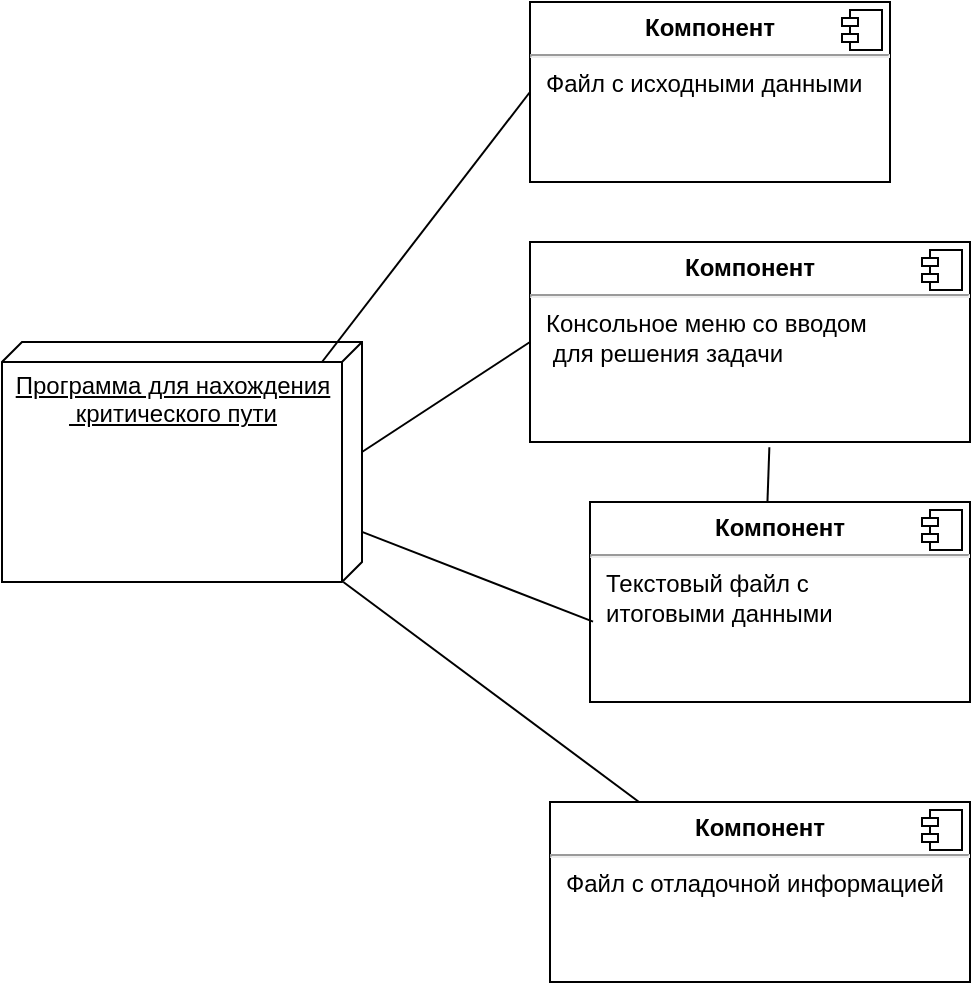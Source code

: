 <mxfile version="14.8.4" type="github"><diagram id="C5RBs43oDa-KdzZeNtuy" name="Page-1"><mxGraphModel dx="1038" dy="521" grid="1" gridSize="10" guides="1" tooltips="1" connect="1" arrows="1" fold="1" page="1" pageScale="1" pageWidth="827" pageHeight="1169" math="0" shadow="0"><root><mxCell id="WIyWlLk6GJQsqaUBKTNV-0"/><mxCell id="WIyWlLk6GJQsqaUBKTNV-1" parent="WIyWlLk6GJQsqaUBKTNV-0"/><mxCell id="NEPZLvmWdOHyEGDGecH2-66" value="Программа для нахождения&lt;br&gt;&amp;nbsp;критического пути" style="verticalAlign=top;align=center;spacingTop=8;spacingLeft=2;spacingRight=12;shape=cube;size=10;direction=south;fontStyle=4;html=1;" vertex="1" parent="WIyWlLk6GJQsqaUBKTNV-1"><mxGeometry x="60" y="250" width="180" height="120" as="geometry"/></mxCell><mxCell id="NEPZLvmWdOHyEGDGecH2-68" value="&lt;p style=&quot;margin: 0px ; margin-top: 6px ; text-align: center&quot;&gt;&lt;b&gt;Компонент&lt;/b&gt;&lt;/p&gt;&lt;hr&gt;&lt;p style=&quot;margin: 0px ; margin-left: 8px&quot;&gt;Файл с исходными данными&lt;/p&gt;" style="align=left;overflow=fill;html=1;dropTarget=0;" vertex="1" parent="WIyWlLk6GJQsqaUBKTNV-1"><mxGeometry x="324" y="80" width="180" height="90" as="geometry"/></mxCell><mxCell id="NEPZLvmWdOHyEGDGecH2-69" value="" style="shape=component;jettyWidth=8;jettyHeight=4;" vertex="1" parent="NEPZLvmWdOHyEGDGecH2-68"><mxGeometry x="1" width="20" height="20" relative="1" as="geometry"><mxPoint x="-24" y="4" as="offset"/></mxGeometry></mxCell><mxCell id="NEPZLvmWdOHyEGDGecH2-70" value="&lt;p style=&quot;margin: 0px ; margin-top: 6px ; text-align: center&quot;&gt;&lt;b&gt;Компонент&lt;/b&gt;&lt;/p&gt;&lt;hr&gt;&lt;p style=&quot;margin: 0px ; margin-left: 8px&quot;&gt;Текстовый файл с&amp;nbsp;&lt;/p&gt;&lt;p style=&quot;margin: 0px ; margin-left: 8px&quot;&gt;итоговыми данными&lt;/p&gt;" style="align=left;overflow=fill;html=1;dropTarget=0;" vertex="1" parent="WIyWlLk6GJQsqaUBKTNV-1"><mxGeometry x="354" y="330" width="190" height="100" as="geometry"/></mxCell><mxCell id="NEPZLvmWdOHyEGDGecH2-71" value="" style="shape=component;jettyWidth=8;jettyHeight=4;" vertex="1" parent="NEPZLvmWdOHyEGDGecH2-70"><mxGeometry x="1" width="20" height="20" relative="1" as="geometry"><mxPoint x="-24" y="4" as="offset"/></mxGeometry></mxCell><mxCell id="NEPZLvmWdOHyEGDGecH2-72" value="&lt;p style=&quot;margin: 0px ; margin-top: 6px ; text-align: center&quot;&gt;&lt;b&gt;Компонент&lt;/b&gt;&lt;/p&gt;&lt;hr&gt;&lt;p style=&quot;margin: 0px ; margin-left: 8px&quot;&gt;Консольное меню со вводом&lt;/p&gt;&lt;p style=&quot;margin: 0px ; margin-left: 8px&quot;&gt;&amp;nbsp;для решения задачи&lt;/p&gt;" style="align=left;overflow=fill;html=1;dropTarget=0;" vertex="1" parent="WIyWlLk6GJQsqaUBKTNV-1"><mxGeometry x="324" y="200" width="220" height="100" as="geometry"/></mxCell><mxCell id="NEPZLvmWdOHyEGDGecH2-73" value="" style="shape=component;jettyWidth=8;jettyHeight=4;" vertex="1" parent="NEPZLvmWdOHyEGDGecH2-72"><mxGeometry x="1" width="20" height="20" relative="1" as="geometry"><mxPoint x="-24" y="4" as="offset"/></mxGeometry></mxCell><mxCell id="NEPZLvmWdOHyEGDGecH2-76" value="&lt;p style=&quot;margin: 0px ; margin-top: 6px ; text-align: center&quot;&gt;&lt;b&gt;Компонент&lt;/b&gt;&lt;/p&gt;&lt;hr&gt;&lt;p style=&quot;margin: 0px ; margin-left: 8px&quot;&gt;Файл с отладочной информацией&lt;/p&gt;" style="align=left;overflow=fill;html=1;dropTarget=0;" vertex="1" parent="WIyWlLk6GJQsqaUBKTNV-1"><mxGeometry x="334" y="480" width="210" height="90" as="geometry"/></mxCell><mxCell id="NEPZLvmWdOHyEGDGecH2-77" value="" style="shape=component;jettyWidth=8;jettyHeight=4;" vertex="1" parent="NEPZLvmWdOHyEGDGecH2-76"><mxGeometry x="1" width="20" height="20" relative="1" as="geometry"><mxPoint x="-24" y="4" as="offset"/></mxGeometry></mxCell><mxCell id="NEPZLvmWdOHyEGDGecH2-79" value="" style="endArrow=none;html=1;entryX=0;entryY=0.5;entryDx=0;entryDy=0;" edge="1" parent="WIyWlLk6GJQsqaUBKTNV-1" target="NEPZLvmWdOHyEGDGecH2-68"><mxGeometry width="50" height="50" relative="1" as="geometry"><mxPoint x="220" y="260" as="sourcePoint"/><mxPoint x="270" y="210" as="targetPoint"/></mxGeometry></mxCell><mxCell id="NEPZLvmWdOHyEGDGecH2-80" value="" style="endArrow=none;html=1;exitX=0;exitY=0;exitDx=55;exitDy=0;exitPerimeter=0;entryX=0;entryY=0.5;entryDx=0;entryDy=0;" edge="1" parent="WIyWlLk6GJQsqaUBKTNV-1" source="NEPZLvmWdOHyEGDGecH2-66" target="NEPZLvmWdOHyEGDGecH2-72"><mxGeometry width="50" height="50" relative="1" as="geometry"><mxPoint x="260" y="320" as="sourcePoint"/><mxPoint x="310" y="270" as="targetPoint"/></mxGeometry></mxCell><mxCell id="NEPZLvmWdOHyEGDGecH2-81" value="" style="endArrow=none;html=1;" edge="1" parent="WIyWlLk6GJQsqaUBKTNV-1" source="NEPZLvmWdOHyEGDGecH2-66" target="NEPZLvmWdOHyEGDGecH2-76"><mxGeometry width="50" height="50" relative="1" as="geometry"><mxPoint x="230" y="420" as="sourcePoint"/><mxPoint x="280" y="370" as="targetPoint"/></mxGeometry></mxCell><mxCell id="NEPZLvmWdOHyEGDGecH2-82" value="" style="endArrow=none;html=1;entryX=0.008;entryY=0.598;entryDx=0;entryDy=0;entryPerimeter=0;" edge="1" parent="WIyWlLk6GJQsqaUBKTNV-1" source="NEPZLvmWdOHyEGDGecH2-66" target="NEPZLvmWdOHyEGDGecH2-70"><mxGeometry width="50" height="50" relative="1" as="geometry"><mxPoint x="280" y="370" as="sourcePoint"/><mxPoint x="350" y="390" as="targetPoint"/></mxGeometry></mxCell><mxCell id="NEPZLvmWdOHyEGDGecH2-83" value="" style="endArrow=none;html=1;exitX=0.467;exitY=-0.002;exitDx=0;exitDy=0;entryX=0.544;entryY=1.026;entryDx=0;entryDy=0;entryPerimeter=0;exitPerimeter=0;" edge="1" parent="WIyWlLk6GJQsqaUBKTNV-1" source="NEPZLvmWdOHyEGDGecH2-70" target="NEPZLvmWdOHyEGDGecH2-72"><mxGeometry width="50" height="50" relative="1" as="geometry"><mxPoint x="420" y="340" as="sourcePoint"/><mxPoint x="470" y="290" as="targetPoint"/></mxGeometry></mxCell></root></mxGraphModel></diagram></mxfile>